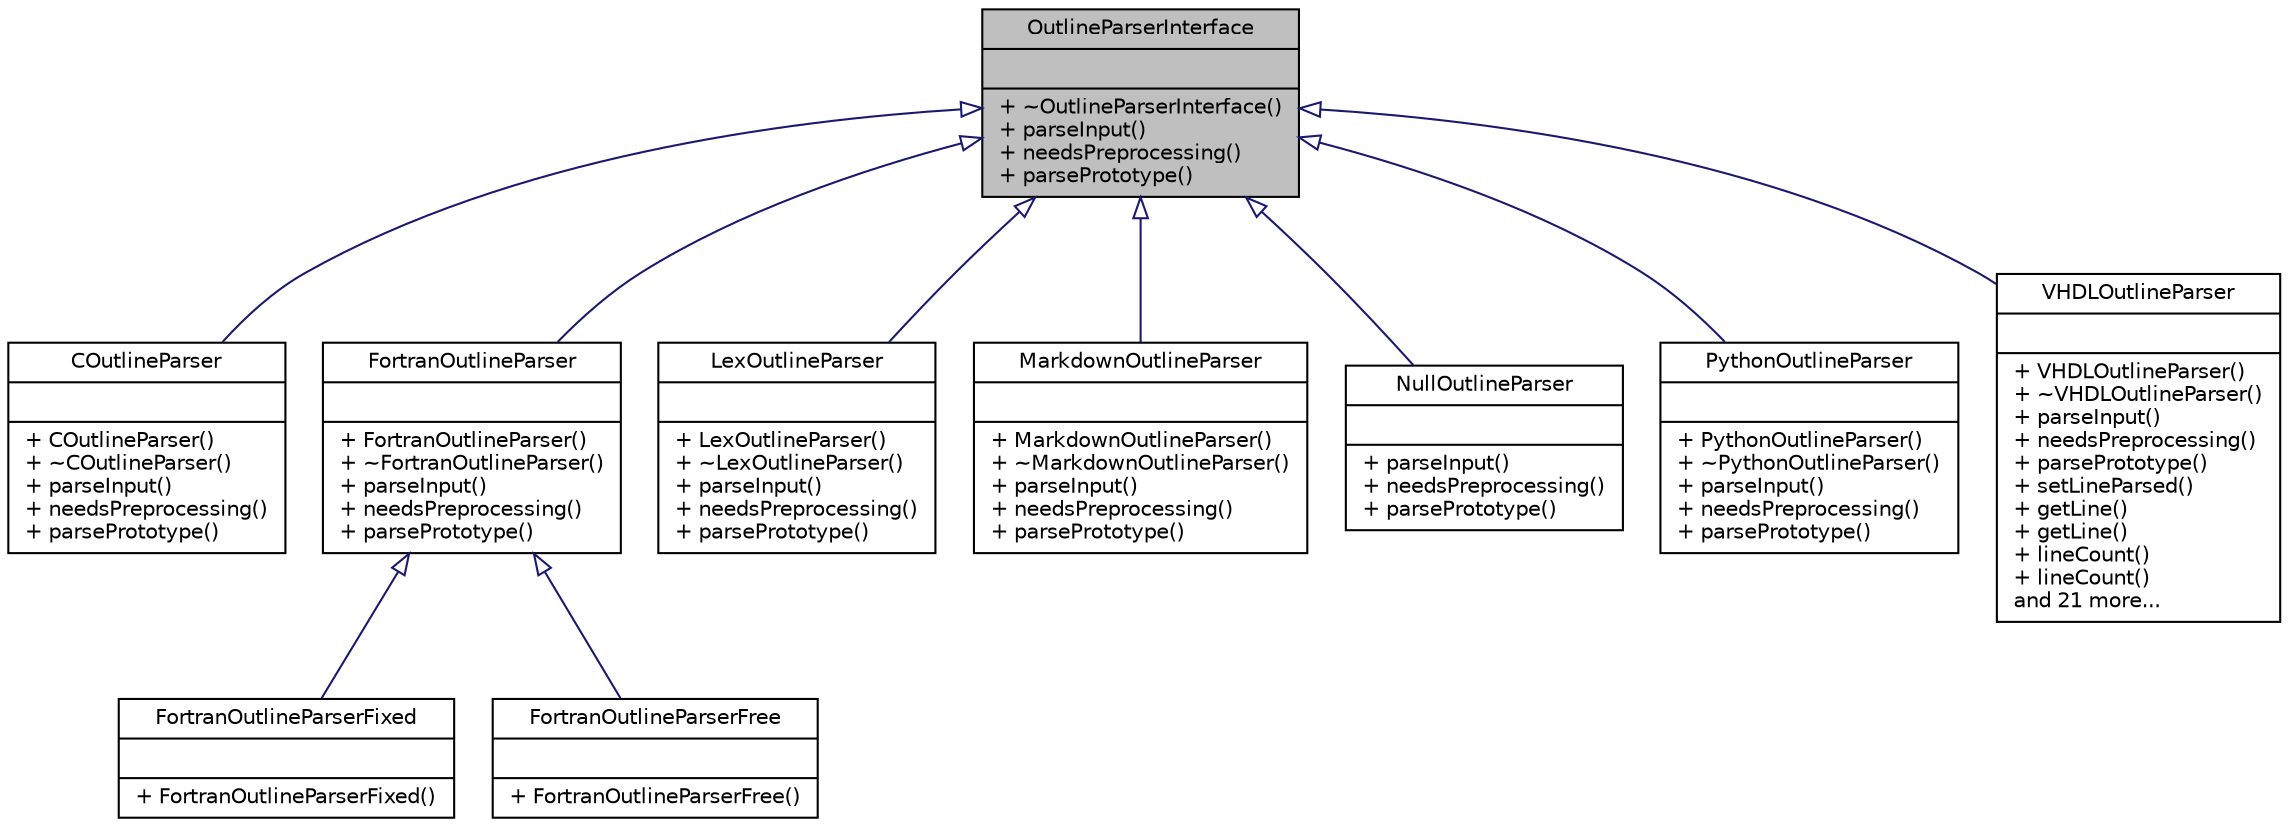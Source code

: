 digraph "OutlineParserInterface"
{
 // LATEX_PDF_SIZE
  edge [fontname="Helvetica",fontsize="10",labelfontname="Helvetica",labelfontsize="10"];
  node [fontname="Helvetica",fontsize="10",shape=record];
  Node1 [label="{OutlineParserInterface\n||+ ~OutlineParserInterface()\l+ parseInput()\l+ needsPreprocessing()\l+ parsePrototype()\l}",height=0.2,width=0.4,color="black", fillcolor="grey75", style="filled", fontcolor="black",tooltip="Abstract interface for outline parsers."];
  Node1 -> Node2 [dir="back",color="midnightblue",fontsize="10",style="solid",arrowtail="onormal",fontname="Helvetica"];
  Node2 [label="{COutlineParser\n||+ COutlineParser()\l+ ~COutlineParser()\l+ parseInput()\l+ needsPreprocessing()\l+ parsePrototype()\l}",height=0.2,width=0.4,color="black", fillcolor="white", style="filled",URL="$classCOutlineParser.html",tooltip="C-like language parser using state-based lexical scanning."];
  Node1 -> Node3 [dir="back",color="midnightblue",fontsize="10",style="solid",arrowtail="onormal",fontname="Helvetica"];
  Node3 [label="{FortranOutlineParser\n||+ FortranOutlineParser()\l+ ~FortranOutlineParser()\l+ parseInput()\l+ needsPreprocessing()\l+ parsePrototype()\l}",height=0.2,width=0.4,color="black", fillcolor="white", style="filled",URL="$classFortranOutlineParser.html",tooltip="Fortran language parser using state-based lexical scanning."];
  Node3 -> Node4 [dir="back",color="midnightblue",fontsize="10",style="solid",arrowtail="onormal",fontname="Helvetica"];
  Node4 [label="{FortranOutlineParserFixed\n||+ FortranOutlineParserFixed()\l}",height=0.2,width=0.4,color="black", fillcolor="white", style="filled",URL="$classFortranOutlineParserFixed.html",tooltip=" "];
  Node3 -> Node5 [dir="back",color="midnightblue",fontsize="10",style="solid",arrowtail="onormal",fontname="Helvetica"];
  Node5 [label="{FortranOutlineParserFree\n||+ FortranOutlineParserFree()\l}",height=0.2,width=0.4,color="black", fillcolor="white", style="filled",URL="$classFortranOutlineParserFree.html",tooltip=" "];
  Node1 -> Node6 [dir="back",color="midnightblue",fontsize="10",style="solid",arrowtail="onormal",fontname="Helvetica"];
  Node6 [label="{LexOutlineParser\n||+ LexOutlineParser()\l+ ~LexOutlineParser()\l+ parseInput()\l+ needsPreprocessing()\l+ parsePrototype()\l}",height=0.2,width=0.4,color="black", fillcolor="white", style="filled",URL="$classLexOutlineParser.html",tooltip="Lex language parser using state-based lexical scanning."];
  Node1 -> Node7 [dir="back",color="midnightblue",fontsize="10",style="solid",arrowtail="onormal",fontname="Helvetica"];
  Node7 [label="{MarkdownOutlineParser\n||+ MarkdownOutlineParser()\l+ ~MarkdownOutlineParser()\l+ parseInput()\l+ needsPreprocessing()\l+ parsePrototype()\l}",height=0.2,width=0.4,color="black", fillcolor="white", style="filled",URL="$classMarkdownOutlineParser.html",tooltip=" "];
  Node1 -> Node8 [dir="back",color="midnightblue",fontsize="10",style="solid",arrowtail="onormal",fontname="Helvetica"];
  Node8 [label="{NullOutlineParser\n||+ parseInput()\l+ needsPreprocessing()\l+ parsePrototype()\l}",height=0.2,width=0.4,color="black", fillcolor="white", style="filled",URL="$classNullOutlineParser.html",tooltip="/dev/null outline parser"];
  Node1 -> Node9 [dir="back",color="midnightblue",fontsize="10",style="solid",arrowtail="onormal",fontname="Helvetica"];
  Node9 [label="{PythonOutlineParser\n||+ PythonOutlineParser()\l+ ~PythonOutlineParser()\l+ parseInput()\l+ needsPreprocessing()\l+ parsePrototype()\l}",height=0.2,width=0.4,color="black", fillcolor="white", style="filled",URL="$classPythonOutlineParser.html",tooltip="Python Language parser using state-based lexical scanning."];
  Node1 -> Node10 [dir="back",color="midnightblue",fontsize="10",style="solid",arrowtail="onormal",fontname="Helvetica"];
  Node10 [label="{VHDLOutlineParser\n||+ VHDLOutlineParser()\l+ ~VHDLOutlineParser()\l+ parseInput()\l+ needsPreprocessing()\l+ parsePrototype()\l+ setLineParsed()\l+ getLine()\l+ getLine()\l+ lineCount()\l+ lineCount()\land 21 more...\l}",height=0.2,width=0.4,color="black", fillcolor="white", style="filled",URL="$classVHDLOutlineParser.html",tooltip="VHDL parser using state-based lexical scanning."];
}
